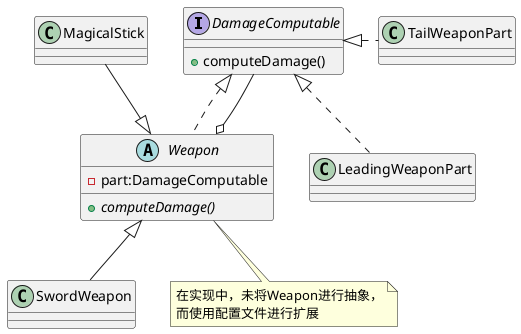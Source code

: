 @startuml decorator-pattern

interface DamageComputable {
  + computeDamage()
}

abstract class Weapon {
  - part:DamageComputable
  {abstract} + computeDamage()
}

class TailWeaponPart
class LeadingWeaponPart

DamageComputable <|.right. TailWeaponPart
DamageComputable <|.down. LeadingWeaponPart

DamageComputable <|.. Weapon

class SwordWeapon

class MagicalStick 

Weapon <|-- SwordWeapon
MagicalStick --|> Weapon

DamageComputable --o Weapon 

note bottom of Weapon: 在实现中，未将Weapon进行抽象，\n而使用配置文件进行扩展

@enduml